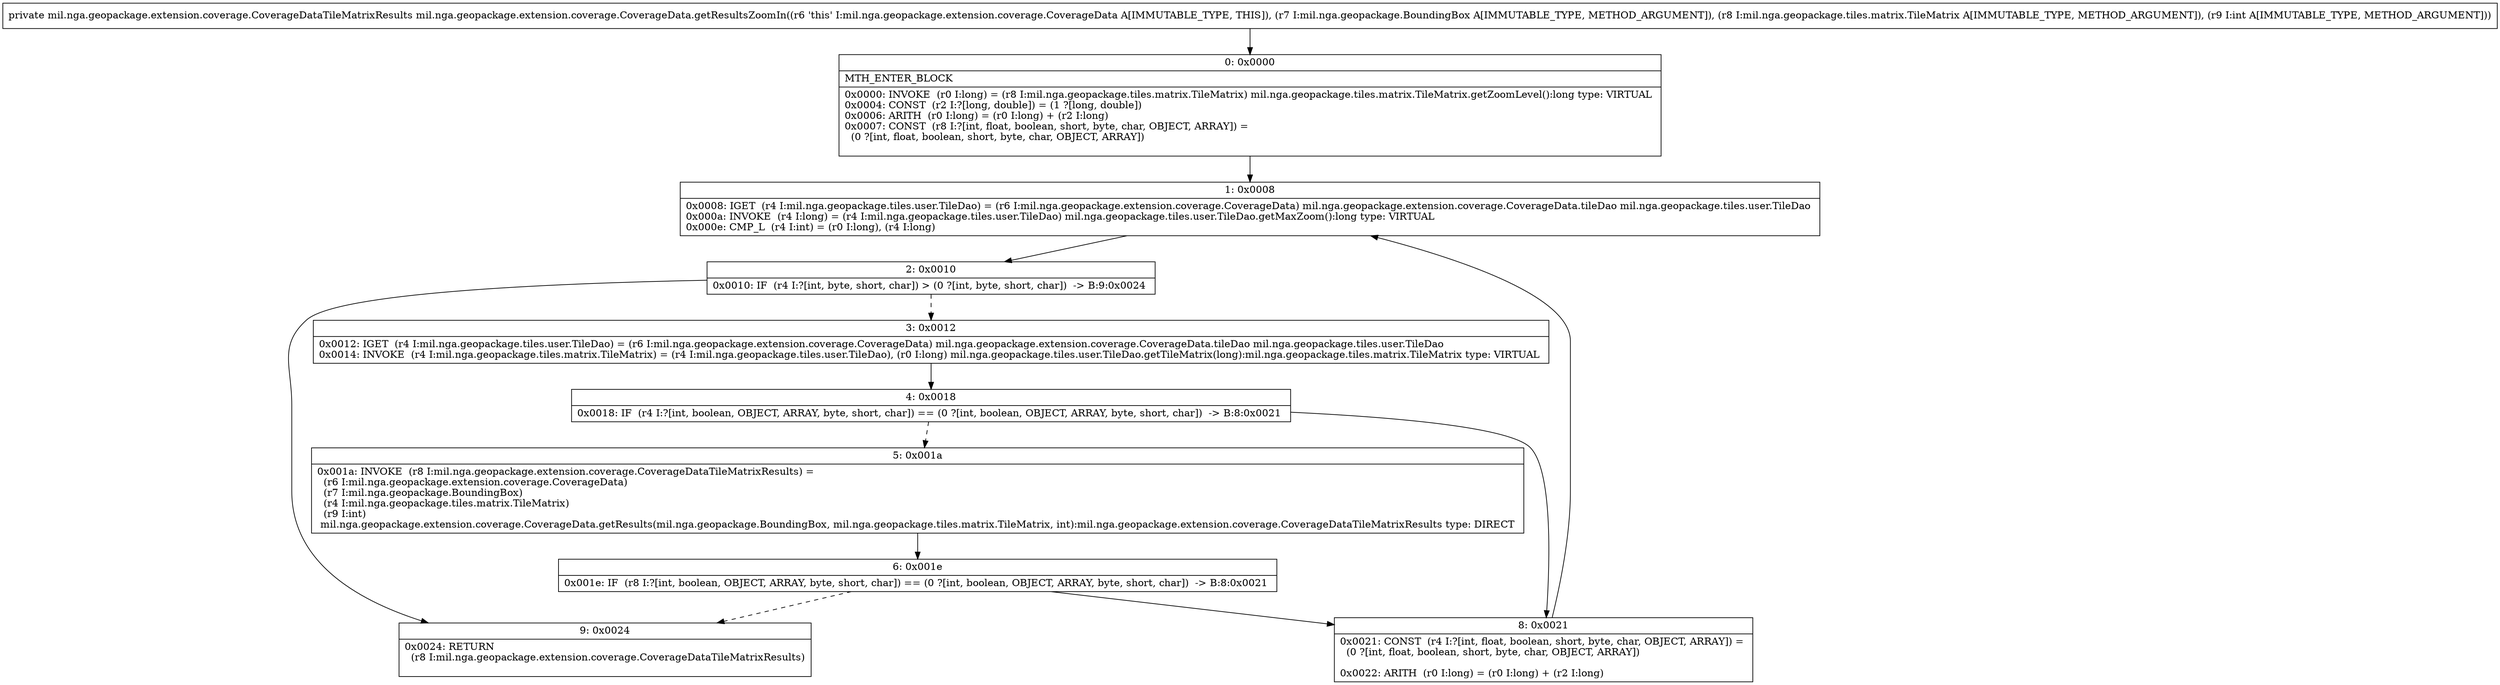 digraph "CFG formil.nga.geopackage.extension.coverage.CoverageData.getResultsZoomIn(Lmil\/nga\/geopackage\/BoundingBox;Lmil\/nga\/geopackage\/tiles\/matrix\/TileMatrix;I)Lmil\/nga\/geopackage\/extension\/coverage\/CoverageDataTileMatrixResults;" {
Node_0 [shape=record,label="{0\:\ 0x0000|MTH_ENTER_BLOCK\l|0x0000: INVOKE  (r0 I:long) = (r8 I:mil.nga.geopackage.tiles.matrix.TileMatrix) mil.nga.geopackage.tiles.matrix.TileMatrix.getZoomLevel():long type: VIRTUAL \l0x0004: CONST  (r2 I:?[long, double]) = (1 ?[long, double]) \l0x0006: ARITH  (r0 I:long) = (r0 I:long) + (r2 I:long) \l0x0007: CONST  (r8 I:?[int, float, boolean, short, byte, char, OBJECT, ARRAY]) = \l  (0 ?[int, float, boolean, short, byte, char, OBJECT, ARRAY])\l \l}"];
Node_1 [shape=record,label="{1\:\ 0x0008|0x0008: IGET  (r4 I:mil.nga.geopackage.tiles.user.TileDao) = (r6 I:mil.nga.geopackage.extension.coverage.CoverageData) mil.nga.geopackage.extension.coverage.CoverageData.tileDao mil.nga.geopackage.tiles.user.TileDao \l0x000a: INVOKE  (r4 I:long) = (r4 I:mil.nga.geopackage.tiles.user.TileDao) mil.nga.geopackage.tiles.user.TileDao.getMaxZoom():long type: VIRTUAL \l0x000e: CMP_L  (r4 I:int) = (r0 I:long), (r4 I:long) \l}"];
Node_2 [shape=record,label="{2\:\ 0x0010|0x0010: IF  (r4 I:?[int, byte, short, char]) \> (0 ?[int, byte, short, char])  \-\> B:9:0x0024 \l}"];
Node_3 [shape=record,label="{3\:\ 0x0012|0x0012: IGET  (r4 I:mil.nga.geopackage.tiles.user.TileDao) = (r6 I:mil.nga.geopackage.extension.coverage.CoverageData) mil.nga.geopackage.extension.coverage.CoverageData.tileDao mil.nga.geopackage.tiles.user.TileDao \l0x0014: INVOKE  (r4 I:mil.nga.geopackage.tiles.matrix.TileMatrix) = (r4 I:mil.nga.geopackage.tiles.user.TileDao), (r0 I:long) mil.nga.geopackage.tiles.user.TileDao.getTileMatrix(long):mil.nga.geopackage.tiles.matrix.TileMatrix type: VIRTUAL \l}"];
Node_4 [shape=record,label="{4\:\ 0x0018|0x0018: IF  (r4 I:?[int, boolean, OBJECT, ARRAY, byte, short, char]) == (0 ?[int, boolean, OBJECT, ARRAY, byte, short, char])  \-\> B:8:0x0021 \l}"];
Node_5 [shape=record,label="{5\:\ 0x001a|0x001a: INVOKE  (r8 I:mil.nga.geopackage.extension.coverage.CoverageDataTileMatrixResults) = \l  (r6 I:mil.nga.geopackage.extension.coverage.CoverageData)\l  (r7 I:mil.nga.geopackage.BoundingBox)\l  (r4 I:mil.nga.geopackage.tiles.matrix.TileMatrix)\l  (r9 I:int)\l mil.nga.geopackage.extension.coverage.CoverageData.getResults(mil.nga.geopackage.BoundingBox, mil.nga.geopackage.tiles.matrix.TileMatrix, int):mil.nga.geopackage.extension.coverage.CoverageDataTileMatrixResults type: DIRECT \l}"];
Node_6 [shape=record,label="{6\:\ 0x001e|0x001e: IF  (r8 I:?[int, boolean, OBJECT, ARRAY, byte, short, char]) == (0 ?[int, boolean, OBJECT, ARRAY, byte, short, char])  \-\> B:8:0x0021 \l}"];
Node_8 [shape=record,label="{8\:\ 0x0021|0x0021: CONST  (r4 I:?[int, float, boolean, short, byte, char, OBJECT, ARRAY]) = \l  (0 ?[int, float, boolean, short, byte, char, OBJECT, ARRAY])\l \l0x0022: ARITH  (r0 I:long) = (r0 I:long) + (r2 I:long) \l}"];
Node_9 [shape=record,label="{9\:\ 0x0024|0x0024: RETURN  \l  (r8 I:mil.nga.geopackage.extension.coverage.CoverageDataTileMatrixResults)\l \l}"];
MethodNode[shape=record,label="{private mil.nga.geopackage.extension.coverage.CoverageDataTileMatrixResults mil.nga.geopackage.extension.coverage.CoverageData.getResultsZoomIn((r6 'this' I:mil.nga.geopackage.extension.coverage.CoverageData A[IMMUTABLE_TYPE, THIS]), (r7 I:mil.nga.geopackage.BoundingBox A[IMMUTABLE_TYPE, METHOD_ARGUMENT]), (r8 I:mil.nga.geopackage.tiles.matrix.TileMatrix A[IMMUTABLE_TYPE, METHOD_ARGUMENT]), (r9 I:int A[IMMUTABLE_TYPE, METHOD_ARGUMENT])) }"];
MethodNode -> Node_0;
Node_0 -> Node_1;
Node_1 -> Node_2;
Node_2 -> Node_3[style=dashed];
Node_2 -> Node_9;
Node_3 -> Node_4;
Node_4 -> Node_5[style=dashed];
Node_4 -> Node_8;
Node_5 -> Node_6;
Node_6 -> Node_8;
Node_6 -> Node_9[style=dashed];
Node_8 -> Node_1;
}

